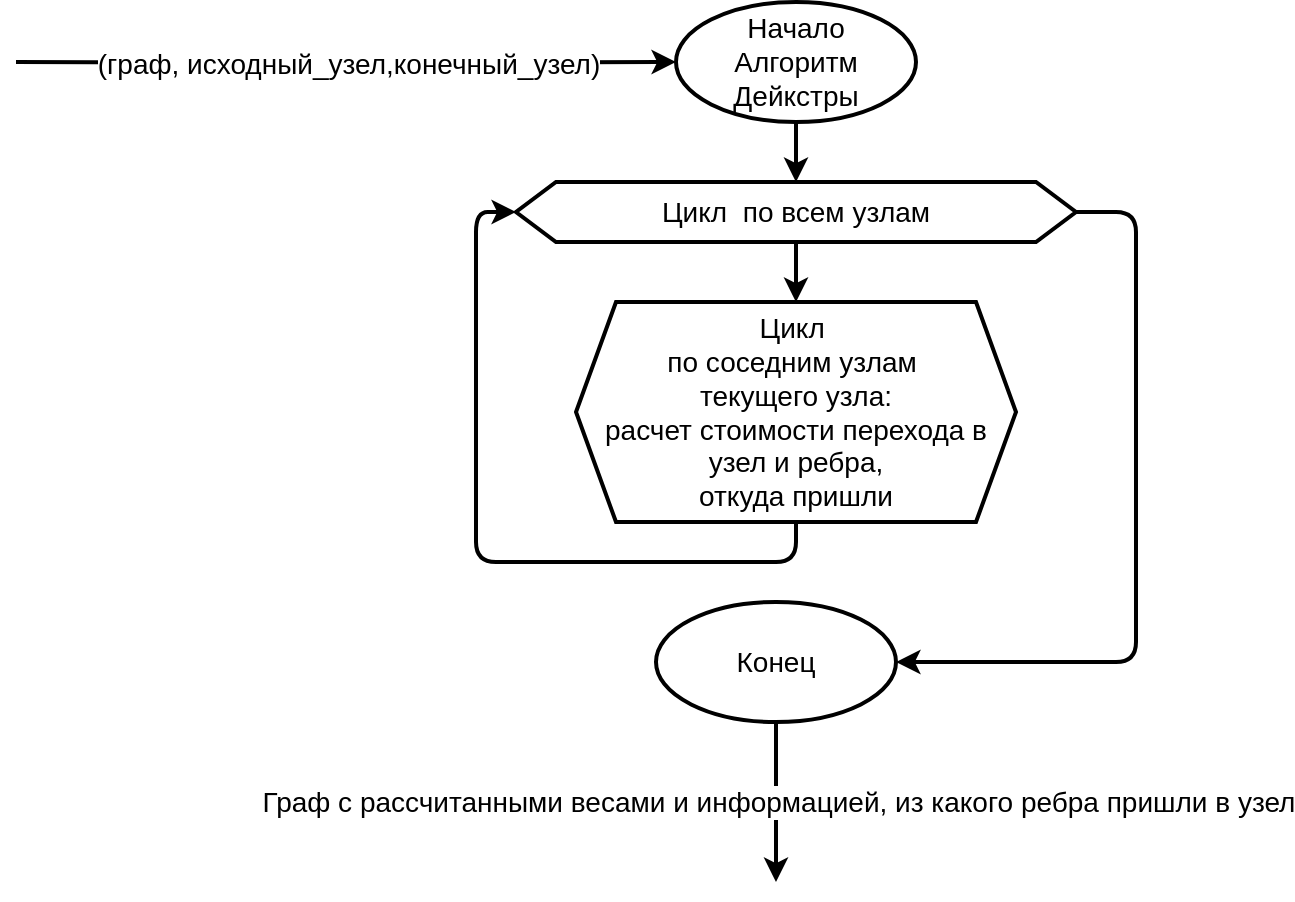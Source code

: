 <mxfile>
    <diagram id="B_yJiZcyhZHxWvBdPLsg" name="Page-1">
        <mxGraphModel dx="1125" dy="443" grid="1" gridSize="10" guides="1" tooltips="1" connect="1" arrows="1" fold="1" page="1" pageScale="1" pageWidth="827" pageHeight="1169" math="0" shadow="0">
            <root>
                <mxCell id="0"/>
                <mxCell id="1" parent="0"/>
                <mxCell id="4" value="(граф, исходный_узел,конечный_узел)" style="edgeStyle=orthogonalEdgeStyle;html=1;entryX=0;entryY=0.5;entryDx=0;entryDy=0;strokeWidth=2;fontSize=14;" parent="1" target="2" edge="1">
                    <mxGeometry relative="1" as="geometry">
                        <mxPoint x="40" y="110" as="sourcePoint"/>
                        <mxPoint x="470" y="200" as="targetPoint"/>
                    </mxGeometry>
                </mxCell>
                <mxCell id="2" value="Начало&lt;br style=&quot;font-size: 14px;&quot;&gt;Алгоритм Дейкстры" style="ellipse;whiteSpace=wrap;html=1;strokeWidth=2;fontSize=14;" parent="1" vertex="1">
                    <mxGeometry x="370" y="80" width="120" height="60" as="geometry"/>
                </mxCell>
                <mxCell id="26" value="" style="edgeStyle=orthogonalEdgeStyle;html=1;strokeWidth=2;entryX=0.5;entryY=0;entryDx=0;entryDy=0;fontSize=14;exitX=0.5;exitY=1;exitDx=0;exitDy=0;" parent="1" source="2" target="6" edge="1">
                    <mxGeometry relative="1" as="geometry">
                        <Array as="points">
                            <mxPoint x="430" y="150"/>
                            <mxPoint x="430" y="150"/>
                        </Array>
                        <mxPoint x="610" y="130" as="sourcePoint"/>
                    </mxGeometry>
                </mxCell>
                <mxCell id="12" value="" style="edgeStyle=orthogonalEdgeStyle;html=1;strokeWidth=2;fontSize=14;" parent="1" source="6" target="7" edge="1">
                    <mxGeometry relative="1" as="geometry"/>
                </mxCell>
                <mxCell id="24" value="" style="edgeStyle=orthogonalEdgeStyle;html=1;entryX=1;entryY=0.5;entryDx=0;entryDy=0;strokeWidth=2;fontSize=14;exitX=1;exitY=0.5;exitDx=0;exitDy=0;" parent="1" source="6" target="21" edge="1">
                    <mxGeometry relative="1" as="geometry">
                        <mxPoint x="800" y="430" as="sourcePoint"/>
                        <mxPoint x="150" y="390" as="targetPoint"/>
                        <Array as="points">
                            <mxPoint x="600" y="185"/>
                            <mxPoint x="600" y="410"/>
                        </Array>
                    </mxGeometry>
                </mxCell>
                <mxCell id="6" value="Цикл&amp;nbsp; по всем узлам" style="shape=hexagon;perimeter=hexagonPerimeter2;whiteSpace=wrap;html=1;fixedSize=1;strokeWidth=2;fontSize=14;" parent="1" vertex="1">
                    <mxGeometry x="290" y="170" width="280" height="30" as="geometry"/>
                </mxCell>
                <mxCell id="7" value="Цикл&amp;nbsp;&lt;br style=&quot;font-size: 14px;&quot;&gt;по соседним узлам&amp;nbsp;&lt;br style=&quot;font-size: 14px;&quot;&gt;текущего узла: &lt;br&gt;расчет стоимости перехода в узел и ребра, &lt;br&gt;откуда пришли" style="shape=hexagon;perimeter=hexagonPerimeter2;whiteSpace=wrap;html=1;fixedSize=1;strokeWidth=2;fontSize=14;" parent="1" vertex="1">
                    <mxGeometry x="320" y="230" width="220" height="110" as="geometry"/>
                </mxCell>
                <mxCell id="20" value="" style="edgeStyle=orthogonalEdgeStyle;html=1;entryX=0;entryY=0.5;entryDx=0;entryDy=0;exitX=0.5;exitY=1;exitDx=0;exitDy=0;strokeWidth=2;fontSize=14;" parent="1" source="7" target="6" edge="1">
                    <mxGeometry relative="1" as="geometry">
                        <mxPoint x="630" y="485" as="targetPoint"/>
                        <Array as="points">
                            <mxPoint x="430" y="360"/>
                            <mxPoint x="270" y="360"/>
                            <mxPoint x="270" y="185"/>
                        </Array>
                        <mxPoint x="320" y="475" as="sourcePoint"/>
                    </mxGeometry>
                </mxCell>
                <mxCell id="29" value="Граф с рассчитанными весами и информацией, из какого ребра пришли в узел" style="edgeStyle=orthogonalEdgeStyle;html=1;strokeWidth=2;fontSize=14;" parent="1" source="21" edge="1">
                    <mxGeometry relative="1" as="geometry">
                        <mxPoint x="420" y="520" as="targetPoint"/>
                    </mxGeometry>
                </mxCell>
                <mxCell id="21" value="Конец" style="ellipse;whiteSpace=wrap;html=1;strokeWidth=2;fontSize=14;" parent="1" vertex="1">
                    <mxGeometry x="360" y="380" width="120" height="60" as="geometry"/>
                </mxCell>
            </root>
        </mxGraphModel>
    </diagram>
</mxfile>